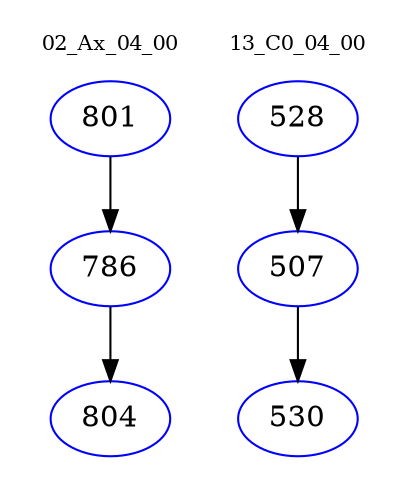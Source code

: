digraph{
subgraph cluster_0 {
color = white
label = "02_Ax_04_00";
fontsize=10;
T0_801 [label="801", color="blue"]
T0_801 -> T0_786 [color="black"]
T0_786 [label="786", color="blue"]
T0_786 -> T0_804 [color="black"]
T0_804 [label="804", color="blue"]
}
subgraph cluster_1 {
color = white
label = "13_C0_04_00";
fontsize=10;
T1_528 [label="528", color="blue"]
T1_528 -> T1_507 [color="black"]
T1_507 [label="507", color="blue"]
T1_507 -> T1_530 [color="black"]
T1_530 [label="530", color="blue"]
}
}
